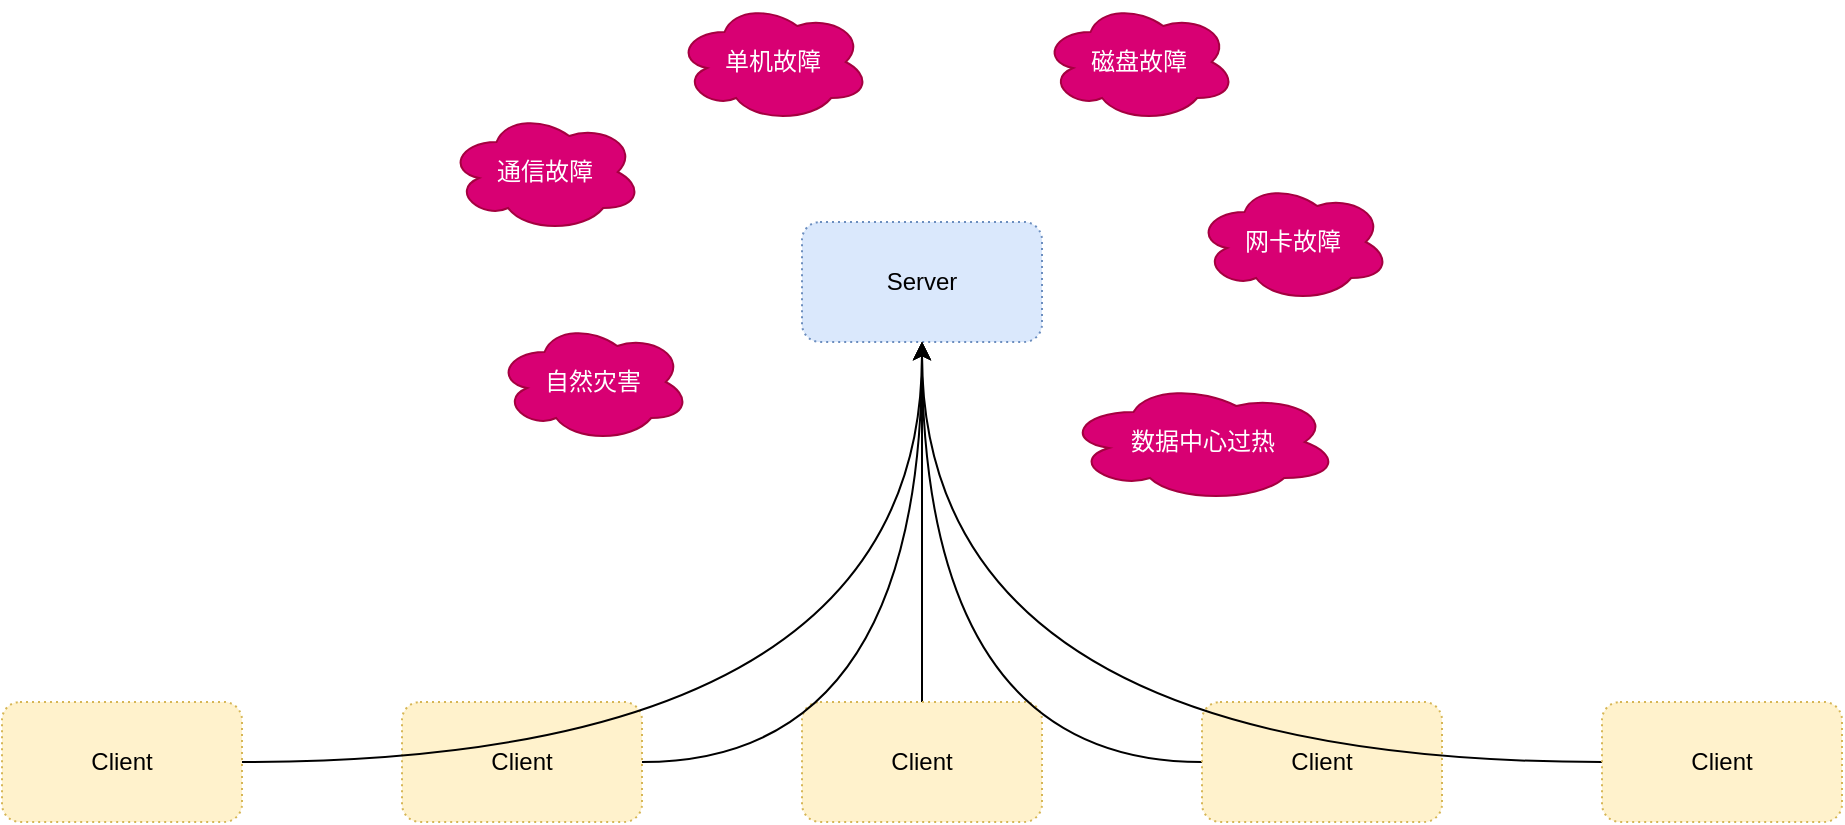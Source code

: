 <mxfile version="10.6.1" type="device"><diagram id="YbbpjFZDx2EoTzAwST0t" name="Page-1"><mxGraphModel dx="1896" dy="2144" grid="1" gridSize="10" guides="1" tooltips="1" connect="1" arrows="1" fold="1" page="1" pageScale="1" pageWidth="827" pageHeight="1169" math="0" shadow="0"><root><mxCell id="0"/><mxCell id="1" parent="0"/><mxCell id="W39E6jQsg1r2RExfXesg-49" value="Server" style="rounded=1;whiteSpace=wrap;html=1;dashed=1;dashPattern=1 2;strokeColor=#6c8ebf;fillColor=#dae8fc;" parent="1" vertex="1"><mxGeometry x="353" y="-560" width="120" height="60" as="geometry"/></mxCell><mxCell id="W39E6jQsg1r2RExfXesg-62" style="edgeStyle=orthogonalEdgeStyle;curved=1;rounded=0;orthogonalLoop=1;jettySize=auto;html=1;entryX=0.5;entryY=1;entryDx=0;entryDy=0;" parent="1" source="W39E6jQsg1r2RExfXesg-50" target="W39E6jQsg1r2RExfXesg-49" edge="1"><mxGeometry relative="1" as="geometry"/></mxCell><mxCell id="W39E6jQsg1r2RExfXesg-50" value="Client" style="rounded=1;whiteSpace=wrap;html=1;dashed=1;dashPattern=1 2;strokeColor=#d6b656;fillColor=#fff2cc;" parent="1" vertex="1"><mxGeometry x="353" y="-320" width="120" height="60" as="geometry"/></mxCell><mxCell id="W39E6jQsg1r2RExfXesg-63" style="edgeStyle=orthogonalEdgeStyle;curved=1;rounded=0;orthogonalLoop=1;jettySize=auto;html=1;" parent="1" source="W39E6jQsg1r2RExfXesg-55" target="W39E6jQsg1r2RExfXesg-49" edge="1"><mxGeometry relative="1" as="geometry"/></mxCell><mxCell id="W39E6jQsg1r2RExfXesg-55" value="Client" style="rounded=1;whiteSpace=wrap;html=1;dashed=1;dashPattern=1 2;strokeColor=#d6b656;fillColor=#fff2cc;" parent="1" vertex="1"><mxGeometry x="553" y="-320" width="120" height="60" as="geometry"/></mxCell><mxCell id="W39E6jQsg1r2RExfXesg-65" style="edgeStyle=orthogonalEdgeStyle;curved=1;rounded=0;orthogonalLoop=1;jettySize=auto;html=1;entryX=0.5;entryY=1;entryDx=0;entryDy=0;" parent="1" source="W39E6jQsg1r2RExfXesg-57" target="W39E6jQsg1r2RExfXesg-49" edge="1"><mxGeometry relative="1" as="geometry"/></mxCell><mxCell id="W39E6jQsg1r2RExfXesg-57" value="Client" style="rounded=1;whiteSpace=wrap;html=1;dashed=1;dashPattern=1 2;strokeColor=#d6b656;fillColor=#fff2cc;" parent="1" vertex="1"><mxGeometry x="753" y="-320" width="120" height="60" as="geometry"/></mxCell><mxCell id="W39E6jQsg1r2RExfXesg-60" style="edgeStyle=orthogonalEdgeStyle;curved=1;rounded=0;orthogonalLoop=1;jettySize=auto;html=1;entryX=0.5;entryY=1;entryDx=0;entryDy=0;" parent="1" source="W39E6jQsg1r2RExfXesg-51" target="W39E6jQsg1r2RExfXesg-49" edge="1"><mxGeometry relative="1" as="geometry"/></mxCell><mxCell id="W39E6jQsg1r2RExfXesg-51" value="Client" style="rounded=1;whiteSpace=wrap;html=1;dashed=1;dashPattern=1 2;strokeColor=#d6b656;fillColor=#fff2cc;" parent="1" vertex="1"><mxGeometry x="153" y="-320" width="120" height="60" as="geometry"/></mxCell><mxCell id="W39E6jQsg1r2RExfXesg-59" style="edgeStyle=orthogonalEdgeStyle;curved=1;rounded=0;orthogonalLoop=1;jettySize=auto;html=1;" parent="1" source="W39E6jQsg1r2RExfXesg-53" target="W39E6jQsg1r2RExfXesg-49" edge="1"><mxGeometry relative="1" as="geometry"/></mxCell><mxCell id="W39E6jQsg1r2RExfXesg-53" value="Client" style="rounded=1;whiteSpace=wrap;html=1;dashed=1;dashPattern=1 2;strokeColor=#d6b656;fillColor=#fff2cc;" parent="1" vertex="1"><mxGeometry x="-47" y="-320" width="120" height="60" as="geometry"/></mxCell><mxCell id="ZaSsrtVDe3I8i7B0bZOF-4" value="通信故障" style="ellipse;shape=cloud;whiteSpace=wrap;html=1;fillColor=#d80073;strokeColor=#A50040;fontColor=#ffffff;" vertex="1" parent="1"><mxGeometry x="176" y="-615" width="97" height="60" as="geometry"/></mxCell><mxCell id="ZaSsrtVDe3I8i7B0bZOF-5" value="自然灾害" style="ellipse;shape=cloud;whiteSpace=wrap;html=1;fillColor=#d80073;strokeColor=#A50040;fontColor=#ffffff;" vertex="1" parent="1"><mxGeometry x="200" y="-510" width="97" height="60" as="geometry"/></mxCell><mxCell id="ZaSsrtVDe3I8i7B0bZOF-6" value="磁盘故障" style="ellipse;shape=cloud;whiteSpace=wrap;html=1;fillColor=#d80073;strokeColor=#A50040;fontColor=#ffffff;" vertex="1" parent="1"><mxGeometry x="473" y="-670" width="97" height="60" as="geometry"/></mxCell><mxCell id="ZaSsrtVDe3I8i7B0bZOF-8" value="数据中心过热" style="ellipse;shape=cloud;whiteSpace=wrap;html=1;fillColor=#d80073;strokeColor=#A50040;fontColor=#ffffff;" vertex="1" parent="1"><mxGeometry x="484.5" y="-480" width="137" height="60" as="geometry"/></mxCell><mxCell id="ZaSsrtVDe3I8i7B0bZOF-9" value="单机故障&lt;br&gt;" style="ellipse;shape=cloud;whiteSpace=wrap;html=1;fillColor=#d80073;strokeColor=#A50040;fontColor=#ffffff;" vertex="1" parent="1"><mxGeometry x="290" y="-670" width="97" height="60" as="geometry"/></mxCell><mxCell id="ZaSsrtVDe3I8i7B0bZOF-10" value="网卡故障" style="ellipse;shape=cloud;whiteSpace=wrap;html=1;fillColor=#d80073;strokeColor=#A50040;fontColor=#ffffff;" vertex="1" parent="1"><mxGeometry x="550" y="-580" width="97" height="60" as="geometry"/></mxCell></root></mxGraphModel></diagram></mxfile>
